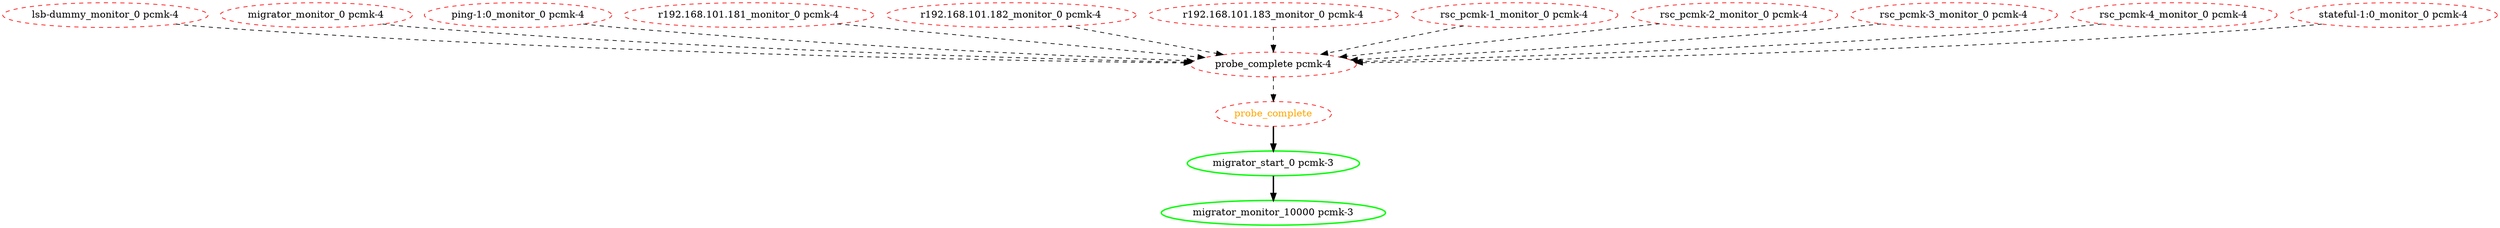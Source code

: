 digraph "g" {
"lsb-dummy_monitor_0 pcmk-4" -> "probe_complete pcmk-4" [ style = dashed]
"lsb-dummy_monitor_0 pcmk-4" [ style=dashed color="red" fontcolor="black" ]
"migrator_monitor_0 pcmk-4" -> "probe_complete pcmk-4" [ style = dashed]
"migrator_monitor_0 pcmk-4" [ style=dashed color="red" fontcolor="black" ]
"migrator_monitor_10000 pcmk-3" [ style=bold color="green" fontcolor="black" ]
"migrator_start_0 pcmk-3" -> "migrator_monitor_10000 pcmk-3" [ style = bold]
"migrator_start_0 pcmk-3" [ style=bold color="green" fontcolor="black" ]
"ping-1:0_monitor_0 pcmk-4" -> "probe_complete pcmk-4" [ style = dashed]
"ping-1:0_monitor_0 pcmk-4" [ style=dashed color="red" fontcolor="black" ]
"probe_complete pcmk-4" -> "probe_complete" [ style = dashed]
"probe_complete pcmk-4" [ style=dashed color="red" fontcolor="black" ]
"probe_complete" -> "migrator_start_0 pcmk-3" [ style = bold]
"probe_complete" [ style=dashed color="red" fontcolor="orange" ]
"r192.168.101.181_monitor_0 pcmk-4" -> "probe_complete pcmk-4" [ style = dashed]
"r192.168.101.181_monitor_0 pcmk-4" [ style=dashed color="red" fontcolor="black" ]
"r192.168.101.182_monitor_0 pcmk-4" -> "probe_complete pcmk-4" [ style = dashed]
"r192.168.101.182_monitor_0 pcmk-4" [ style=dashed color="red" fontcolor="black" ]
"r192.168.101.183_monitor_0 pcmk-4" -> "probe_complete pcmk-4" [ style = dashed]
"r192.168.101.183_monitor_0 pcmk-4" [ style=dashed color="red" fontcolor="black" ]
"rsc_pcmk-1_monitor_0 pcmk-4" -> "probe_complete pcmk-4" [ style = dashed]
"rsc_pcmk-1_monitor_0 pcmk-4" [ style=dashed color="red" fontcolor="black" ]
"rsc_pcmk-2_monitor_0 pcmk-4" -> "probe_complete pcmk-4" [ style = dashed]
"rsc_pcmk-2_monitor_0 pcmk-4" [ style=dashed color="red" fontcolor="black" ]
"rsc_pcmk-3_monitor_0 pcmk-4" -> "probe_complete pcmk-4" [ style = dashed]
"rsc_pcmk-3_monitor_0 pcmk-4" [ style=dashed color="red" fontcolor="black" ]
"rsc_pcmk-4_monitor_0 pcmk-4" -> "probe_complete pcmk-4" [ style = dashed]
"rsc_pcmk-4_monitor_0 pcmk-4" [ style=dashed color="red" fontcolor="black" ]
"stateful-1:0_monitor_0 pcmk-4" -> "probe_complete pcmk-4" [ style = dashed]
"stateful-1:0_monitor_0 pcmk-4" [ style=dashed color="red" fontcolor="black" ]
}
